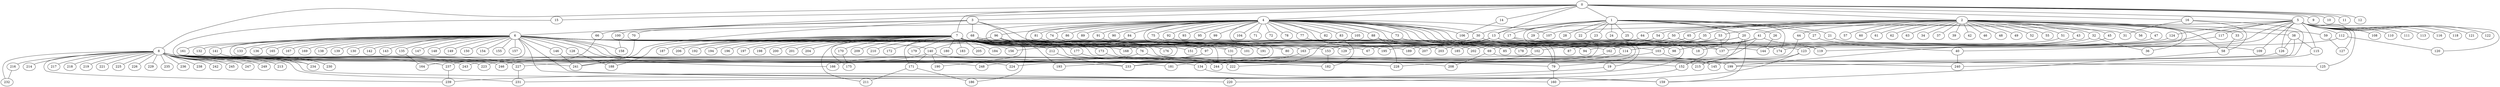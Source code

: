 
graph graphname {
    0 -- 1
0 -- 2
0 -- 3
0 -- 4
0 -- 5
0 -- 6
0 -- 7
0 -- 8
0 -- 9
0 -- 10
0 -- 11
0 -- 12
0 -- 13
0 -- 14
0 -- 15
0 -- 16
1 -- 17
1 -- 18
1 -- 19
1 -- 20
1 -- 21
1 -- 22
1 -- 23
1 -- 24
1 -- 25
1 -- 26
1 -- 27
1 -- 28
1 -- 29
1 -- 30
1 -- 31
1 -- 174
2 -- 32
2 -- 33
2 -- 34
2 -- 35
2 -- 36
2 -- 37
2 -- 38
2 -- 39
2 -- 40
2 -- 41
2 -- 42
2 -- 43
2 -- 44
2 -- 45
2 -- 46
2 -- 47
2 -- 48
2 -- 49
2 -- 50
2 -- 51
2 -- 52
2 -- 53
2 -- 54
2 -- 55
2 -- 56
2 -- 57
2 -- 58
2 -- 59
2 -- 60
2 -- 61
2 -- 62
2 -- 63
2 -- 64
2 -- 65
2 -- 13
3 -- 66
3 -- 67
3 -- 68
3 -- 69
3 -- 70
3 -- 241
4 -- 71
4 -- 72
4 -- 73
4 -- 74
4 -- 75
4 -- 76
4 -- 77
4 -- 78
4 -- 79
4 -- 80
4 -- 81
4 -- 82
4 -- 83
4 -- 84
4 -- 85
4 -- 86
4 -- 87
4 -- 88
4 -- 89
4 -- 90
4 -- 91
4 -- 92
4 -- 93
4 -- 94
4 -- 95
4 -- 96
4 -- 97
4 -- 98
4 -- 99
4 -- 100
4 -- 101
4 -- 102
4 -- 103
4 -- 104
4 -- 105
4 -- 106
4 -- 107
4 -- 30
4 -- 119
5 -- 108
5 -- 109
5 -- 110
5 -- 111
5 -- 112
5 -- 113
5 -- 114
5 -- 115
5 -- 116
5 -- 117
5 -- 118
5 -- 119
5 -- 120
5 -- 121
5 -- 122
5 -- 123
5 -- 124
5 -- 125
5 -- 126
5 -- 127
5 -- 107
6 -- 128
6 -- 130
6 -- 131
6 -- 132
6 -- 133
6 -- 134
6 -- 129
6 -- 136
6 -- 137
6 -- 138
6 -- 139
6 -- 140
6 -- 141
6 -- 142
6 -- 143
6 -- 144
6 -- 145
6 -- 146
6 -- 147
6 -- 148
6 -- 149
6 -- 150
6 -- 151
6 -- 152
6 -- 153
6 -- 154
6 -- 155
6 -- 156
6 -- 157
6 -- 158
6 -- 159
6 -- 160
6 -- 161
6 -- 162
6 -- 163
6 -- 164
6 -- 165
6 -- 166
6 -- 167
6 -- 168
6 -- 169
6 -- 135
7 -- 170
7 -- 171
7 -- 172
7 -- 173
7 -- 174
7 -- 175
7 -- 176
7 -- 177
7 -- 178
7 -- 179
7 -- 180
7 -- 181
7 -- 182
7 -- 183
7 -- 184
7 -- 185
7 -- 186
7 -- 187
7 -- 188
7 -- 189
7 -- 190
7 -- 191
7 -- 192
7 -- 193
7 -- 194
7 -- 195
7 -- 196
7 -- 197
7 -- 198
7 -- 199
7 -- 200
7 -- 201
7 -- 202
7 -- 203
7 -- 204
7 -- 205
7 -- 206
7 -- 207
7 -- 208
7 -- 209
7 -- 210
7 -- 211
7 -- 212
7 -- 80
7 -- 76
7 -- 101
8 -- 213
8 -- 214
8 -- 215
8 -- 216
8 -- 217
8 -- 218
8 -- 219
8 -- 220
8 -- 221
8 -- 222
8 -- 223
8 -- 224
8 -- 225
8 -- 226
8 -- 227
8 -- 228
8 -- 229
8 -- 230
8 -- 231
8 -- 232
8 -- 233
8 -- 234
8 -- 235
8 -- 236
8 -- 237
8 -- 238
8 -- 239
8 -- 240
8 -- 241
8 -- 242
8 -- 243
8 -- 244
8 -- 245
8 -- 246
8 -- 247
8 -- 248
8 -- 249
13 -- 79
13 -- 231
13 -- 168
13 -- 195
14 -- 106
15 -- 234
16 -- 199
16 -- 58
16 -- 31
17 -- 18
17 -- 241
19 -- 239
20 -- 85
20 -- 215
20 -- 159
20 -- 69
21 -- 109
26 -- 144
27 -- 40
29 -- 152
30 -- 67
30 -- 94
32 -- 94
32 -- 36
33 -- 58
35 -- 87
35 -- 163
38 -- 126
38 -- 145
38 -- 115
40 -- 240
41 -- 119
41 -- 224
41 -- 202
41 -- 103
41 -- 98
43 -- 144
44 -- 233
45 -- 199
47 -- 102
50 -- 153
50 -- 207
50 -- 131
50 -- 137
51 -- 178
53 -- 137
53 -- 129
53 -- 185
54 -- 189
58 -- 159
59 -- 127
64 -- 151
65 -- 203
66 -- 237
68 -- 173
68 -- 114
69 -- 125
69 -- 208
70 -- 243
73 -- 79
74 -- 131
75 -- 191
76 -- 246
76 -- 79
77 -- 182
79 -- 160
81 -- 97
84 -- 156
88 -- 102
88 -- 228
91 -- 233
92 -- 123
96 -- 244
96 -- 176
96 -- 140
96 -- 227
97 -- 193
97 -- 166
100 -- 158
102 -- 134
103 -- 145
103 -- 248
105 -- 244
112 -- 174
112 -- 120
114 -- 244
115 -- 240
117 -- 137
123 -- 152
123 -- 160
123 -- 215
124 -- 162
126 -- 222
128 -- 188
131 -- 222
134 -- 159
135 -- 164
140 -- 190
140 -- 199
140 -- 171
140 -- 223
141 -- 230
146 -- 241
152 -- 220
153 -- 182
162 -- 228
163 -- 181
170 -- 175
171 -- 186
171 -- 211
173 -- 222
177 -- 244
212 -- 233
216 -- 232
227 -- 231
237 -- 239

}
